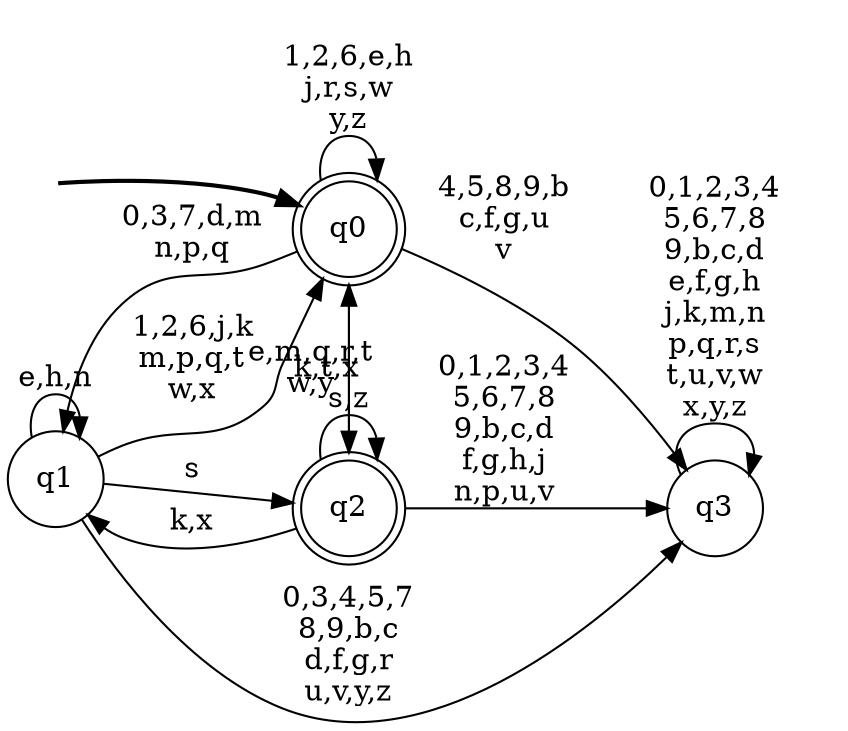 digraph BlueStar {
__start0 [style = invis, shape = none, label = "", width = 0, height = 0];

rankdir=LR;
size="8,5";

s0 [style="rounded,filled", color="black", fillcolor="white" shape="doublecircle", label="q0"];
s1 [style="filled", color="black", fillcolor="white" shape="circle", label="q1"];
s2 [style="rounded,filled", color="black", fillcolor="white" shape="doublecircle", label="q2"];
s3 [style="filled", color="black", fillcolor="white" shape="circle", label="q3"];
subgraph cluster_main { 
	graph [pad=".75", ranksep="0.15", nodesep="0.15"];
	 style=invis; 
	__start0 -> s0 [penwidth=2];
}
s0 -> s0 [label="1,2,6,e,h\nj,r,s,w\ny,z"];
s0 -> s1 [label="0,3,7,d,m\nn,p,q"];
s0 -> s2 [label="k,t,x"];
s0 -> s3 [label="4,5,8,9,b\nc,f,g,u\nv"];
s1 -> s0 [label="1,2,6,j,k\nm,p,q,t\nw,x"];
s1 -> s1 [label="e,h,n"];
s1 -> s2 [label="s"];
s1 -> s3 [label="0,3,4,5,7\n8,9,b,c\nd,f,g,r\nu,v,y,z"];
s2 -> s0 [label="e,m,q,r,t\nw,y"];
s2 -> s1 [label="k,x"];
s2 -> s2 [label="s,z"];
s2 -> s3 [label="0,1,2,3,4\n5,6,7,8\n9,b,c,d\nf,g,h,j\nn,p,u,v"];
s3 -> s3 [label="0,1,2,3,4\n5,6,7,8\n9,b,c,d\ne,f,g,h\nj,k,m,n\np,q,r,s\nt,u,v,w\nx,y,z"];

}